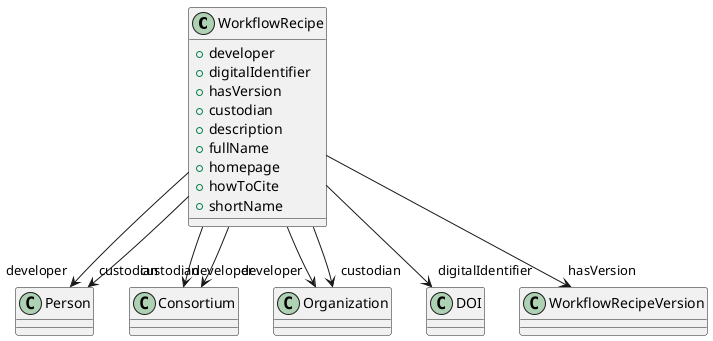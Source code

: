 @startuml
class WorkflowRecipe {
+developer
+digitalIdentifier
+hasVersion
+custodian
+description
+fullName
+homepage
+howToCite
+shortName

}
WorkflowRecipe -d-> "developer" Person
WorkflowRecipe -d-> "developer" Consortium
WorkflowRecipe -d-> "developer" Organization
WorkflowRecipe -d-> "digitalIdentifier" DOI
WorkflowRecipe -d-> "hasVersion" WorkflowRecipeVersion
WorkflowRecipe -d-> "custodian" Person
WorkflowRecipe -d-> "custodian" Consortium
WorkflowRecipe -d-> "custodian" Organization

@enduml